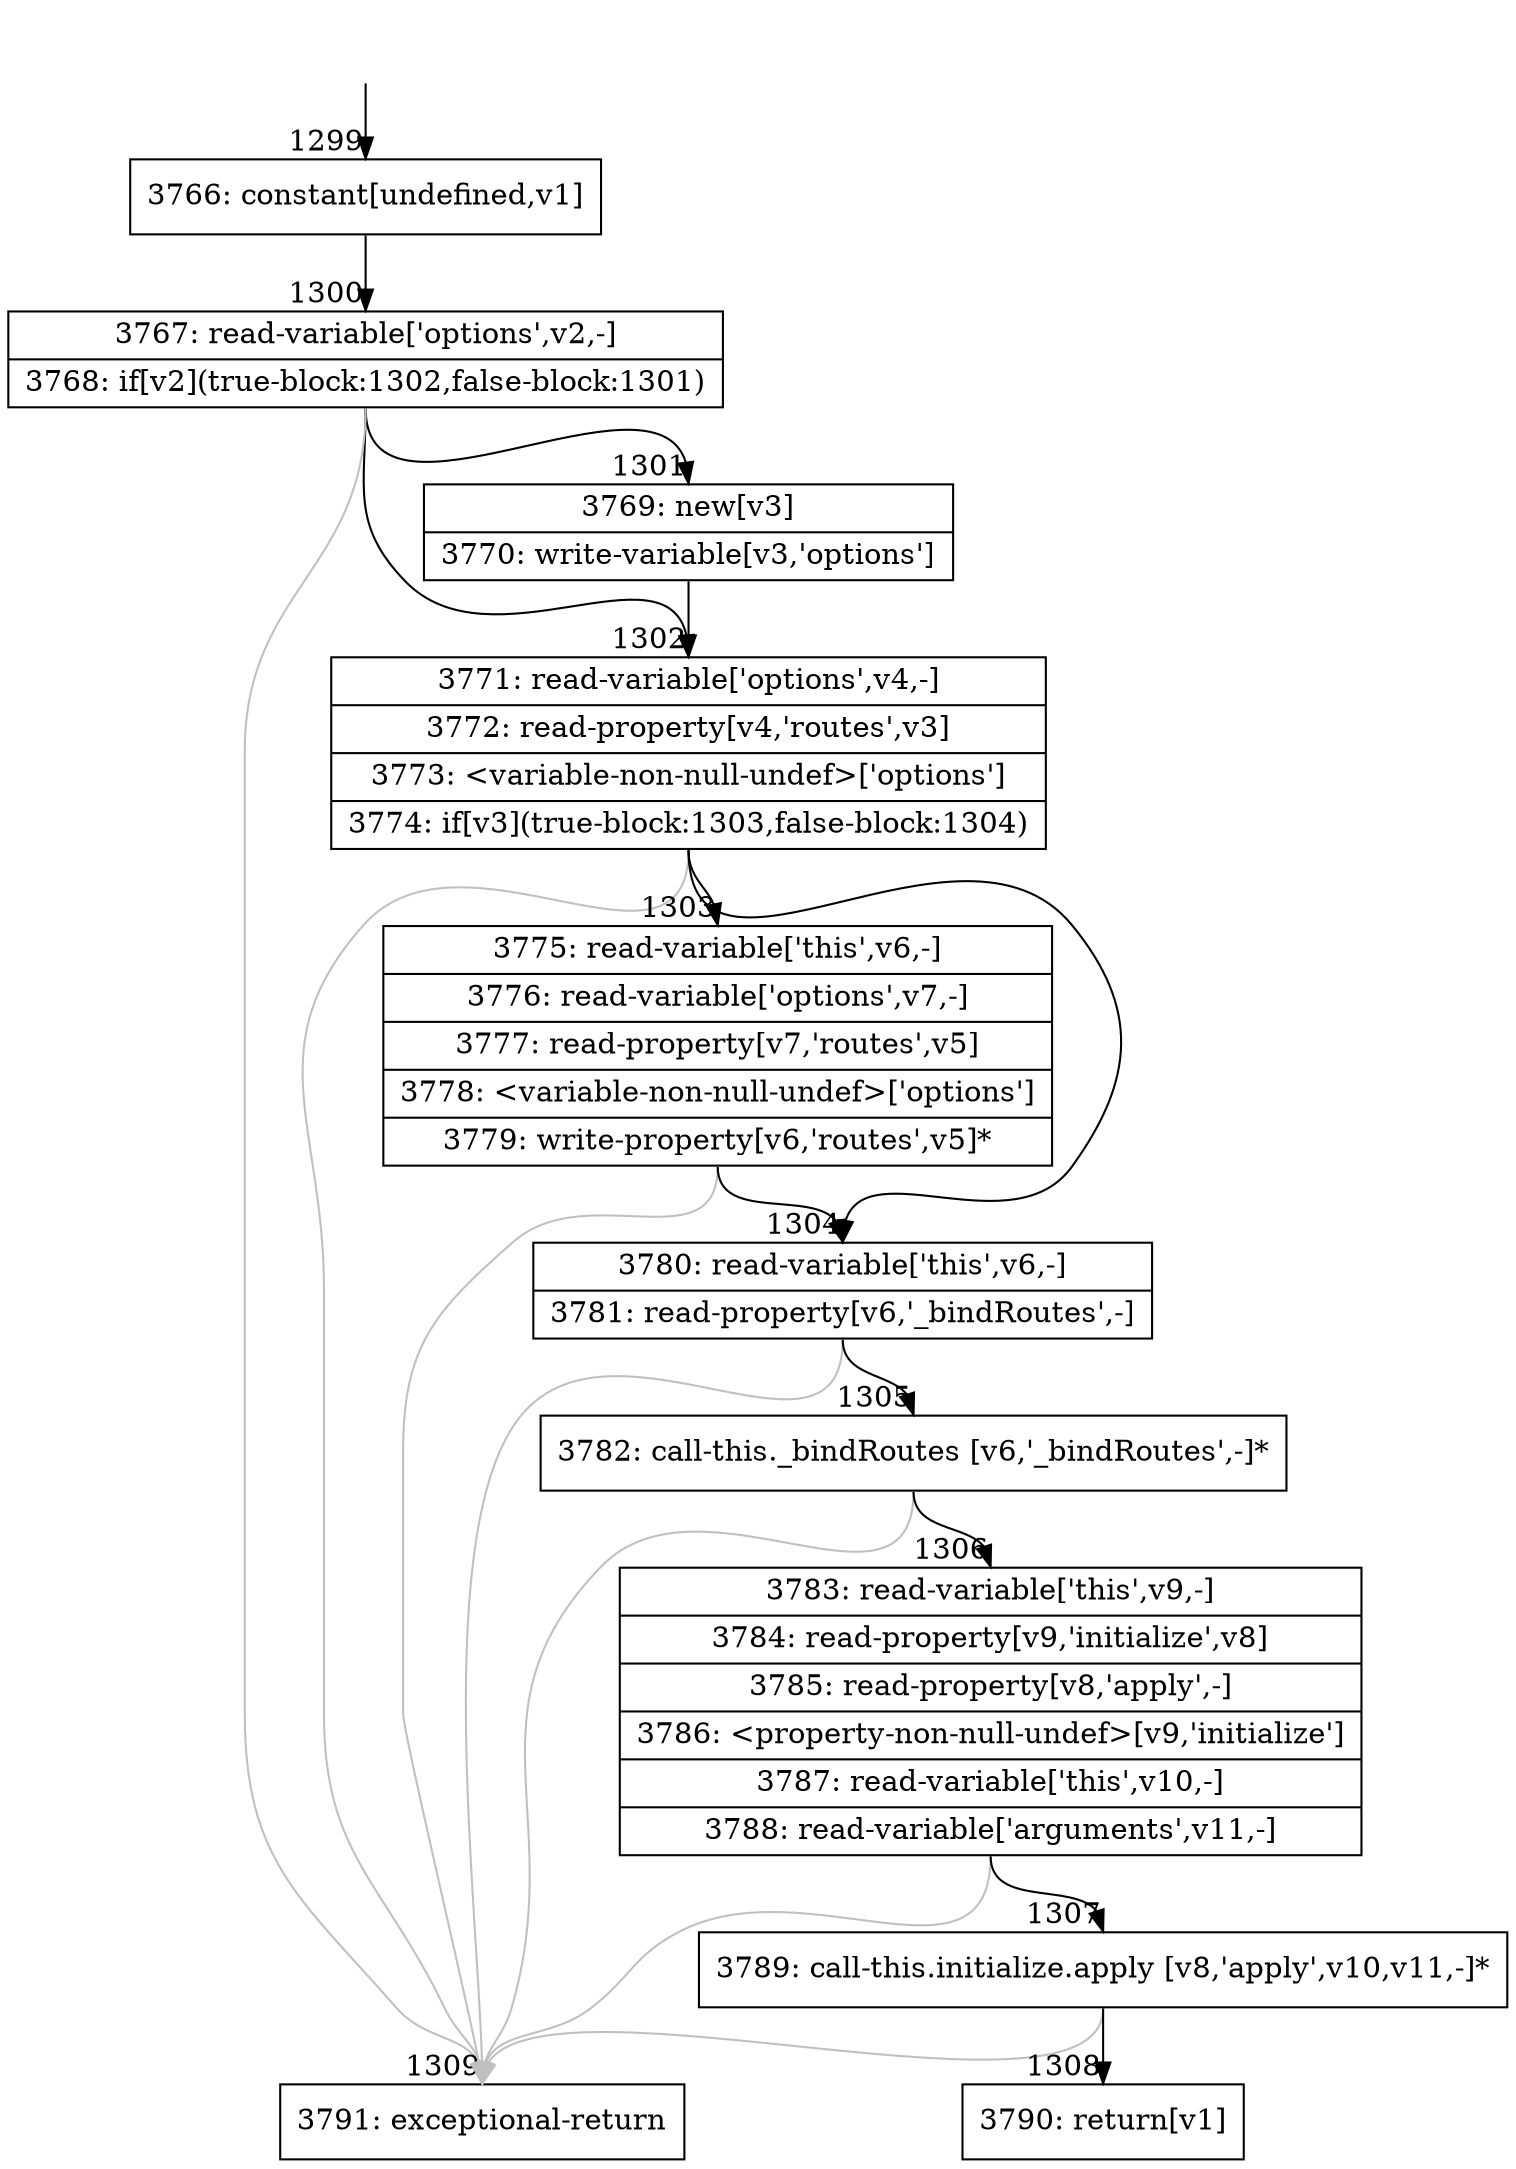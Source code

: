 digraph {
rankdir="TD"
BB_entry94[shape=none,label=""];
BB_entry94 -> BB1299 [tailport=s, headport=n, headlabel="    1299"]
BB1299 [shape=record label="{3766: constant[undefined,v1]}" ] 
BB1299 -> BB1300 [tailport=s, headport=n, headlabel="      1300"]
BB1300 [shape=record label="{3767: read-variable['options',v2,-]|3768: if[v2](true-block:1302,false-block:1301)}" ] 
BB1300 -> BB1302 [tailport=s, headport=n, headlabel="      1302"]
BB1300 -> BB1301 [tailport=s, headport=n, headlabel="      1301"]
BB1300 -> BB1309 [tailport=s, headport=n, color=gray, headlabel="      1309"]
BB1301 [shape=record label="{3769: new[v3]|3770: write-variable[v3,'options']}" ] 
BB1301 -> BB1302 [tailport=s, headport=n]
BB1302 [shape=record label="{3771: read-variable['options',v4,-]|3772: read-property[v4,'routes',v3]|3773: \<variable-non-null-undef\>['options']|3774: if[v3](true-block:1303,false-block:1304)}" ] 
BB1302 -> BB1303 [tailport=s, headport=n, headlabel="      1303"]
BB1302 -> BB1304 [tailport=s, headport=n, headlabel="      1304"]
BB1302 -> BB1309 [tailport=s, headport=n, color=gray]
BB1303 [shape=record label="{3775: read-variable['this',v6,-]|3776: read-variable['options',v7,-]|3777: read-property[v7,'routes',v5]|3778: \<variable-non-null-undef\>['options']|3779: write-property[v6,'routes',v5]*}" ] 
BB1303 -> BB1304 [tailport=s, headport=n]
BB1303 -> BB1309 [tailport=s, headport=n, color=gray]
BB1304 [shape=record label="{3780: read-variable['this',v6,-]|3781: read-property[v6,'_bindRoutes',-]}" ] 
BB1304 -> BB1305 [tailport=s, headport=n, headlabel="      1305"]
BB1304 -> BB1309 [tailport=s, headport=n, color=gray]
BB1305 [shape=record label="{3782: call-this._bindRoutes [v6,'_bindRoutes',-]*}" ] 
BB1305 -> BB1306 [tailport=s, headport=n, headlabel="      1306"]
BB1305 -> BB1309 [tailport=s, headport=n, color=gray]
BB1306 [shape=record label="{3783: read-variable['this',v9,-]|3784: read-property[v9,'initialize',v8]|3785: read-property[v8,'apply',-]|3786: \<property-non-null-undef\>[v9,'initialize']|3787: read-variable['this',v10,-]|3788: read-variable['arguments',v11,-]}" ] 
BB1306 -> BB1307 [tailport=s, headport=n, headlabel="      1307"]
BB1306 -> BB1309 [tailport=s, headport=n, color=gray]
BB1307 [shape=record label="{3789: call-this.initialize.apply [v8,'apply',v10,v11,-]*}" ] 
BB1307 -> BB1308 [tailport=s, headport=n, headlabel="      1308"]
BB1307 -> BB1309 [tailport=s, headport=n, color=gray]
BB1308 [shape=record label="{3790: return[v1]}" ] 
BB1309 [shape=record label="{3791: exceptional-return}" ] 
//#$~ 1221
}
